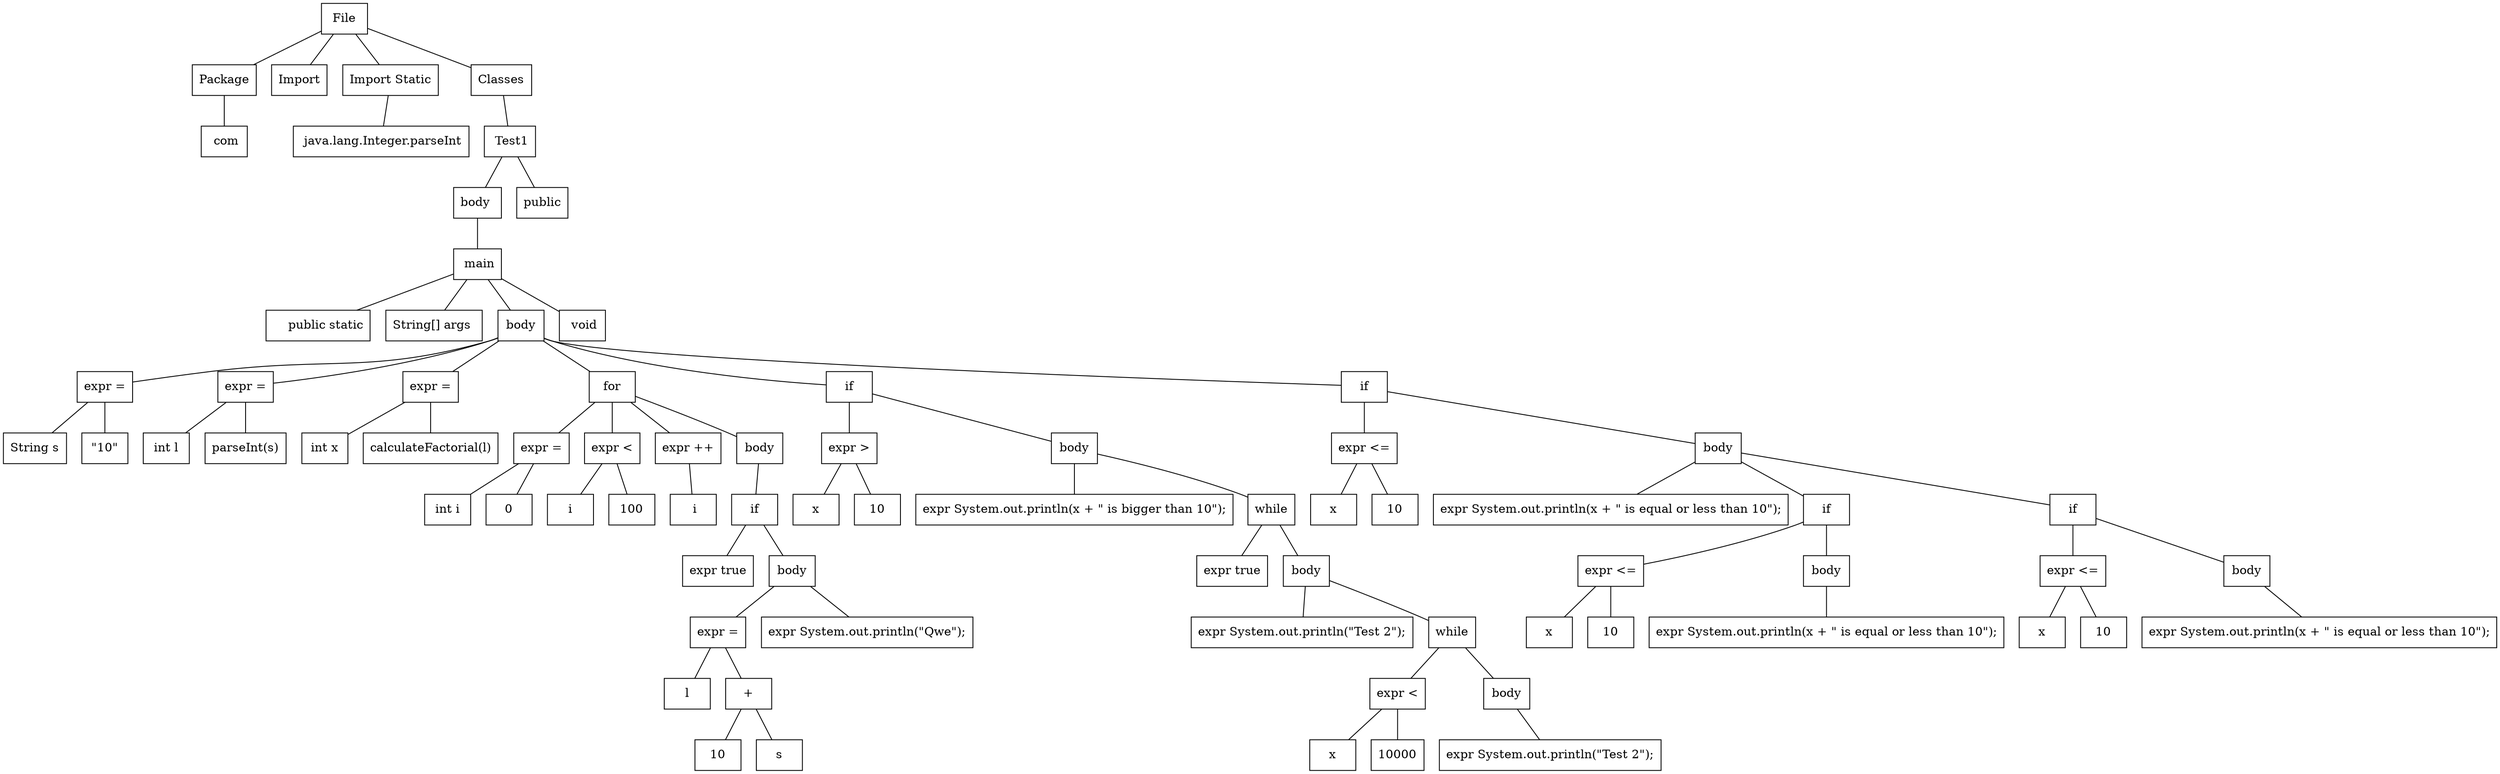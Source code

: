 graph "Test1.java" {
"File" ["shape"="box","label"="File"]
"f0f2ae0d-448b-49eb-b1e5-93d2e4177924" ["shape"="box","label"="Package"]
"f20e994d-9e3b-49f5-a1ea-b3bcc94ba572" ["shape"="box","label"=" com"]
"c4a0758d-bdcc-4f28-a18b-93d7cc476d61" ["shape"="box","label"="Import"]
"2a0ced4f-ed3f-4b6c-8070-ac0b4f764336" ["shape"="box","label"="Import Static"]
"38087252-0de0-46ca-8f3e-23315ec91a13" ["shape"="box","label"=" java.lang.Integer.parseInt"]
"8f605607-e6ac-46cb-9c66-347a7877ba17" ["shape"="box","label"="Classes"]
"d906016b-ae6e-4b75-9e2f-9f2a33704592" ["shape"="box","label"=" Test1"]
"a31236c0-7b43-4550-a828-999cf955426b" ["shape"="box","label"="body "]
"66e95f86-b2d4-455a-970f-5c04f0314fcb" ["shape"="box","label"=" main"]
"a9096af2-4ab0-4c7d-aedc-de485162ae8e" ["shape"="box","label"="    public static"]
"f6a65ca7-c857-4292-9f97-871f183dadb0" ["shape"="box","label"="String[] args "]
"27285189-5c49-4735-8b24-c5b90ad7e76d" ["shape"="box","label"="body"]
"5d3d831a-e89a-4443-9e4d-9c81e3df0c64" ["shape"="box","label"="expr ="]
"ba53e892-3b5d-4a9e-8404-7ef2d857817c" ["shape"="box","label"="String s"]
"995740d2-d1a3-4b6a-ad9b-9b780db002a3" ["shape"="box","label"="\"10\""]
"99308d08-a072-455c-b3d0-57e42e34bcf9" ["shape"="box","label"="expr ="]
"98019599-9de4-430a-a59b-8642a1bb32bd" ["shape"="box","label"="int l"]
"5478e858-3c58-4c3e-8639-d11b80160d0e" ["shape"="box","label"="parseInt(s)"]
"29ff215d-06e6-4f2f-a592-c5f070277160" ["shape"="box","label"="expr ="]
"e73c5042-9e22-4553-95ed-d95894942798" ["shape"="box","label"="int x"]
"a7553132-8c4d-4d7c-9c8e-b22c0639c4ac" ["shape"="box","label"="calculateFactorial(l)"]
"a9cda1ef-6612-4bc3-8d21-88b5fb058eff" ["shape"="box","label"="for"]
"35d3efa4-c0d2-48f0-a357-6b01af72e3a3" ["shape"="box","label"="expr ="]
"7bce70a6-add0-41b2-a231-0c702a113202" ["shape"="box","label"="int i"]
"7e440fd6-2ef6-4d9f-8080-e0d02ec5d3b9" ["shape"="box","label"="0"]
"3341fe88-69c4-4f2a-9566-05e973fab728" ["shape"="box","label"="expr <"]
"4af608cf-e19c-4973-b6ac-39027c97bac1" ["shape"="box","label"="i"]
"27cc995c-69ff-45d5-987f-f2090a3942a0" ["shape"="box","label"="100"]
"6c65ba50-c86a-4e93-a851-85b72f2b8d1d" ["shape"="box","label"="expr ++"]
"854dbfcf-d571-46d6-9daa-7cfbc1306f6a" ["shape"="box","label"=" i"]
"f00f9e6e-bafe-4660-b8a6-1e8c88640662" ["shape"="box","label"="body"]
"bf984969-72fd-41eb-86ed-3a1c99735f2e" ["shape"="box","label"="if"]
"e69d14cc-7928-456a-ac60-40bdd9d3a13c" ["shape"="box","label"="expr true"]
"23752701-d7e8-461f-8e25-e6c186845f96" ["shape"="box","label"="body"]
"ab4c7f17-ae1d-4d5c-85f1-eecd881bbd5b" ["shape"="box","label"="expr ="]
"c1ff38d9-b6fa-4c0d-8754-a4e201c1d9cc" ["shape"="box","label"="l"]
"bfb3d51d-962b-4e99-b43a-9cb1c71ef612" ["shape"="box","label"="+"]
"faa46b38-bc45-423d-b540-f2cd6f9d2097" ["shape"="box","label"="10"]
"948205ea-cf66-407a-8884-c9b7badd6d2b" ["shape"="box","label"="s"]
"4ce86e47-46bc-477f-8729-9194fe5e33f2" ["shape"="box","label"="expr System.out.println(\"Qwe\");"]
"1f71ccd4-7091-41aa-9f76-ff069eb8273a" ["shape"="box","label"="if"]
"31a29738-ad0e-40a8-9906-ec1b9fd7e960" ["shape"="box","label"="expr >"]
"55d77996-c2eb-44fb-8e2f-f4d10aa4ac67" ["shape"="box","label"="x"]
"2d6a68ce-700e-440a-8348-ffd38caf33c1" ["shape"="box","label"="10"]
"ab64dc9c-d8ce-44a9-83a7-6bf377e73ba4" ["shape"="box","label"="body"]
"ae659968-9754-48bd-b8f1-a43da462b0e1" ["shape"="box","label"="expr System.out.println(x + \" is bigger than 10\");"]
"8c745203-5be0-45a1-becc-046fd85bbb04" ["shape"="box","label"="while"]
"6777e67a-1d25-43e0-8a08-92e0a7defee7" ["shape"="box","label"="expr true"]
"6b70c06a-c5b4-4c82-b3fc-3a4b100950bb" ["shape"="box","label"="body"]
"5af50abb-63d5-4c50-95bb-ab22d423f93a" ["shape"="box","label"="expr System.out.println(\"Test 2\");"]
"149bce26-88c5-4204-b8ee-f607dca41994" ["shape"="box","label"="while"]
"03930873-4148-4fc5-bb7e-e38c178f2275" ["shape"="box","label"="expr <"]
"a6475daf-d895-436b-82c6-dcee7815f909" ["shape"="box","label"="x"]
"ecd8a455-f399-4220-8263-3dc3116fcaee" ["shape"="box","label"="10000"]
"727696c0-ed4d-48c3-a380-b2d3c1901a41" ["shape"="box","label"="body"]
"2a1cdedb-91b1-4962-9af2-a7dc2f6f55cd" ["shape"="box","label"="expr System.out.println(\"Test 2\");"]
"3cbbcb5a-7ec6-4929-ba30-d546ada1f7e5" ["shape"="box","label"="if"]
"26fae899-23ac-4088-a6c7-4623b965a418" ["shape"="box","label"="expr <="]
"69706b44-1ed6-42a8-909a-61ad62320da7" ["shape"="box","label"="x"]
"0013a8a8-88dd-4970-9202-96dd3d000982" ["shape"="box","label"="10"]
"5a500125-5b16-4259-beec-ea19009629e4" ["shape"="box","label"="body"]
"f9256ad1-7a55-4ffb-8744-d372bcc5a15e" ["shape"="box","label"="expr System.out.println(x + \" is equal or less than 10\");"]
"23d05334-2d58-4171-9e3a-a1e3c6f57fb7" ["shape"="box","label"="if"]
"73b464e8-5fec-44d9-a673-85e0dbc27097" ["shape"="box","label"="expr <="]
"74dc6c1f-6937-4ce6-820d-ad2d9c5bea56" ["shape"="box","label"="x"]
"2404c54a-bcc0-44d9-8b1b-222e701cafcb" ["shape"="box","label"="10"]
"1bee269c-835f-40e1-913f-cf8d2e8daebf" ["shape"="box","label"="body"]
"294a1d47-8382-4c85-9d56-3835022e3a11" ["shape"="box","label"="expr System.out.println(x + \" is equal or less than 10\");"]
"15bebdb3-2cec-4da0-8782-074d285ff02f" ["shape"="box","label"="if"]
"d888dd85-5031-4788-8cb3-d0e0b551f01a" ["shape"="box","label"="expr <="]
"f2ec2835-a487-4ed0-9a41-1979ffc53414" ["shape"="box","label"="x"]
"22e6eff8-8ff8-4dc6-9350-441aae658168" ["shape"="box","label"="10"]
"6b107bbc-ccb0-4bc5-a2be-5f5c07b17d76" ["shape"="box","label"="body"]
"689d9d70-1d02-43e1-aad4-f228358ccc30" ["shape"="box","label"="expr System.out.println(x + \" is equal or less than 10\");"]
"a1fad1b4-0bae-4921-8664-c89d20c74423" ["shape"="box","label"=" void"]
"5d4c094b-2d28-4668-8815-abae5dbcb991" ["shape"="box","label"="public"]
"File" -- "f0f2ae0d-448b-49eb-b1e5-93d2e4177924"
"File" -- "c4a0758d-bdcc-4f28-a18b-93d7cc476d61"
"File" -- "2a0ced4f-ed3f-4b6c-8070-ac0b4f764336"
"File" -- "8f605607-e6ac-46cb-9c66-347a7877ba17"
"f0f2ae0d-448b-49eb-b1e5-93d2e4177924" -- "f20e994d-9e3b-49f5-a1ea-b3bcc94ba572"
"2a0ced4f-ed3f-4b6c-8070-ac0b4f764336" -- "38087252-0de0-46ca-8f3e-23315ec91a13"
"8f605607-e6ac-46cb-9c66-347a7877ba17" -- "d906016b-ae6e-4b75-9e2f-9f2a33704592"
"d906016b-ae6e-4b75-9e2f-9f2a33704592" -- "a31236c0-7b43-4550-a828-999cf955426b"
"d906016b-ae6e-4b75-9e2f-9f2a33704592" -- "5d4c094b-2d28-4668-8815-abae5dbcb991"
"a31236c0-7b43-4550-a828-999cf955426b" -- "66e95f86-b2d4-455a-970f-5c04f0314fcb"
"66e95f86-b2d4-455a-970f-5c04f0314fcb" -- "a9096af2-4ab0-4c7d-aedc-de485162ae8e"
"66e95f86-b2d4-455a-970f-5c04f0314fcb" -- "f6a65ca7-c857-4292-9f97-871f183dadb0"
"66e95f86-b2d4-455a-970f-5c04f0314fcb" -- "27285189-5c49-4735-8b24-c5b90ad7e76d"
"66e95f86-b2d4-455a-970f-5c04f0314fcb" -- "a1fad1b4-0bae-4921-8664-c89d20c74423"
"27285189-5c49-4735-8b24-c5b90ad7e76d" -- "5d3d831a-e89a-4443-9e4d-9c81e3df0c64"
"27285189-5c49-4735-8b24-c5b90ad7e76d" -- "99308d08-a072-455c-b3d0-57e42e34bcf9"
"27285189-5c49-4735-8b24-c5b90ad7e76d" -- "29ff215d-06e6-4f2f-a592-c5f070277160"
"27285189-5c49-4735-8b24-c5b90ad7e76d" -- "a9cda1ef-6612-4bc3-8d21-88b5fb058eff"
"27285189-5c49-4735-8b24-c5b90ad7e76d" -- "1f71ccd4-7091-41aa-9f76-ff069eb8273a"
"27285189-5c49-4735-8b24-c5b90ad7e76d" -- "3cbbcb5a-7ec6-4929-ba30-d546ada1f7e5"
"5d3d831a-e89a-4443-9e4d-9c81e3df0c64" -- "ba53e892-3b5d-4a9e-8404-7ef2d857817c"
"5d3d831a-e89a-4443-9e4d-9c81e3df0c64" -- "995740d2-d1a3-4b6a-ad9b-9b780db002a3"
"99308d08-a072-455c-b3d0-57e42e34bcf9" -- "98019599-9de4-430a-a59b-8642a1bb32bd"
"99308d08-a072-455c-b3d0-57e42e34bcf9" -- "5478e858-3c58-4c3e-8639-d11b80160d0e"
"29ff215d-06e6-4f2f-a592-c5f070277160" -- "e73c5042-9e22-4553-95ed-d95894942798"
"29ff215d-06e6-4f2f-a592-c5f070277160" -- "a7553132-8c4d-4d7c-9c8e-b22c0639c4ac"
"a9cda1ef-6612-4bc3-8d21-88b5fb058eff" -- "35d3efa4-c0d2-48f0-a357-6b01af72e3a3"
"a9cda1ef-6612-4bc3-8d21-88b5fb058eff" -- "3341fe88-69c4-4f2a-9566-05e973fab728"
"a9cda1ef-6612-4bc3-8d21-88b5fb058eff" -- "6c65ba50-c86a-4e93-a851-85b72f2b8d1d"
"a9cda1ef-6612-4bc3-8d21-88b5fb058eff" -- "f00f9e6e-bafe-4660-b8a6-1e8c88640662"
"35d3efa4-c0d2-48f0-a357-6b01af72e3a3" -- "7bce70a6-add0-41b2-a231-0c702a113202"
"35d3efa4-c0d2-48f0-a357-6b01af72e3a3" -- "7e440fd6-2ef6-4d9f-8080-e0d02ec5d3b9"
"3341fe88-69c4-4f2a-9566-05e973fab728" -- "4af608cf-e19c-4973-b6ac-39027c97bac1"
"3341fe88-69c4-4f2a-9566-05e973fab728" -- "27cc995c-69ff-45d5-987f-f2090a3942a0"
"6c65ba50-c86a-4e93-a851-85b72f2b8d1d" -- "854dbfcf-d571-46d6-9daa-7cfbc1306f6a"
"f00f9e6e-bafe-4660-b8a6-1e8c88640662" -- "bf984969-72fd-41eb-86ed-3a1c99735f2e"
"bf984969-72fd-41eb-86ed-3a1c99735f2e" -- "e69d14cc-7928-456a-ac60-40bdd9d3a13c"
"bf984969-72fd-41eb-86ed-3a1c99735f2e" -- "23752701-d7e8-461f-8e25-e6c186845f96"
"23752701-d7e8-461f-8e25-e6c186845f96" -- "ab4c7f17-ae1d-4d5c-85f1-eecd881bbd5b"
"23752701-d7e8-461f-8e25-e6c186845f96" -- "4ce86e47-46bc-477f-8729-9194fe5e33f2"
"ab4c7f17-ae1d-4d5c-85f1-eecd881bbd5b" -- "c1ff38d9-b6fa-4c0d-8754-a4e201c1d9cc"
"ab4c7f17-ae1d-4d5c-85f1-eecd881bbd5b" -- "bfb3d51d-962b-4e99-b43a-9cb1c71ef612"
"bfb3d51d-962b-4e99-b43a-9cb1c71ef612" -- "faa46b38-bc45-423d-b540-f2cd6f9d2097"
"bfb3d51d-962b-4e99-b43a-9cb1c71ef612" -- "948205ea-cf66-407a-8884-c9b7badd6d2b"
"1f71ccd4-7091-41aa-9f76-ff069eb8273a" -- "31a29738-ad0e-40a8-9906-ec1b9fd7e960"
"1f71ccd4-7091-41aa-9f76-ff069eb8273a" -- "ab64dc9c-d8ce-44a9-83a7-6bf377e73ba4"
"31a29738-ad0e-40a8-9906-ec1b9fd7e960" -- "55d77996-c2eb-44fb-8e2f-f4d10aa4ac67"
"31a29738-ad0e-40a8-9906-ec1b9fd7e960" -- "2d6a68ce-700e-440a-8348-ffd38caf33c1"
"ab64dc9c-d8ce-44a9-83a7-6bf377e73ba4" -- "ae659968-9754-48bd-b8f1-a43da462b0e1"
"ab64dc9c-d8ce-44a9-83a7-6bf377e73ba4" -- "8c745203-5be0-45a1-becc-046fd85bbb04"
"8c745203-5be0-45a1-becc-046fd85bbb04" -- "6777e67a-1d25-43e0-8a08-92e0a7defee7"
"8c745203-5be0-45a1-becc-046fd85bbb04" -- "6b70c06a-c5b4-4c82-b3fc-3a4b100950bb"
"6b70c06a-c5b4-4c82-b3fc-3a4b100950bb" -- "5af50abb-63d5-4c50-95bb-ab22d423f93a"
"6b70c06a-c5b4-4c82-b3fc-3a4b100950bb" -- "149bce26-88c5-4204-b8ee-f607dca41994"
"149bce26-88c5-4204-b8ee-f607dca41994" -- "03930873-4148-4fc5-bb7e-e38c178f2275"
"149bce26-88c5-4204-b8ee-f607dca41994" -- "727696c0-ed4d-48c3-a380-b2d3c1901a41"
"03930873-4148-4fc5-bb7e-e38c178f2275" -- "a6475daf-d895-436b-82c6-dcee7815f909"
"03930873-4148-4fc5-bb7e-e38c178f2275" -- "ecd8a455-f399-4220-8263-3dc3116fcaee"
"727696c0-ed4d-48c3-a380-b2d3c1901a41" -- "2a1cdedb-91b1-4962-9af2-a7dc2f6f55cd"
"3cbbcb5a-7ec6-4929-ba30-d546ada1f7e5" -- "26fae899-23ac-4088-a6c7-4623b965a418"
"3cbbcb5a-7ec6-4929-ba30-d546ada1f7e5" -- "5a500125-5b16-4259-beec-ea19009629e4"
"26fae899-23ac-4088-a6c7-4623b965a418" -- "69706b44-1ed6-42a8-909a-61ad62320da7"
"26fae899-23ac-4088-a6c7-4623b965a418" -- "0013a8a8-88dd-4970-9202-96dd3d000982"
"5a500125-5b16-4259-beec-ea19009629e4" -- "f9256ad1-7a55-4ffb-8744-d372bcc5a15e"
"5a500125-5b16-4259-beec-ea19009629e4" -- "23d05334-2d58-4171-9e3a-a1e3c6f57fb7"
"5a500125-5b16-4259-beec-ea19009629e4" -- "15bebdb3-2cec-4da0-8782-074d285ff02f"
"23d05334-2d58-4171-9e3a-a1e3c6f57fb7" -- "73b464e8-5fec-44d9-a673-85e0dbc27097"
"23d05334-2d58-4171-9e3a-a1e3c6f57fb7" -- "1bee269c-835f-40e1-913f-cf8d2e8daebf"
"73b464e8-5fec-44d9-a673-85e0dbc27097" -- "74dc6c1f-6937-4ce6-820d-ad2d9c5bea56"
"73b464e8-5fec-44d9-a673-85e0dbc27097" -- "2404c54a-bcc0-44d9-8b1b-222e701cafcb"
"1bee269c-835f-40e1-913f-cf8d2e8daebf" -- "294a1d47-8382-4c85-9d56-3835022e3a11"
"15bebdb3-2cec-4da0-8782-074d285ff02f" -- "d888dd85-5031-4788-8cb3-d0e0b551f01a"
"15bebdb3-2cec-4da0-8782-074d285ff02f" -- "6b107bbc-ccb0-4bc5-a2be-5f5c07b17d76"
"d888dd85-5031-4788-8cb3-d0e0b551f01a" -- "f2ec2835-a487-4ed0-9a41-1979ffc53414"
"d888dd85-5031-4788-8cb3-d0e0b551f01a" -- "22e6eff8-8ff8-4dc6-9350-441aae658168"
"6b107bbc-ccb0-4bc5-a2be-5f5c07b17d76" -- "689d9d70-1d02-43e1-aad4-f228358ccc30"
}